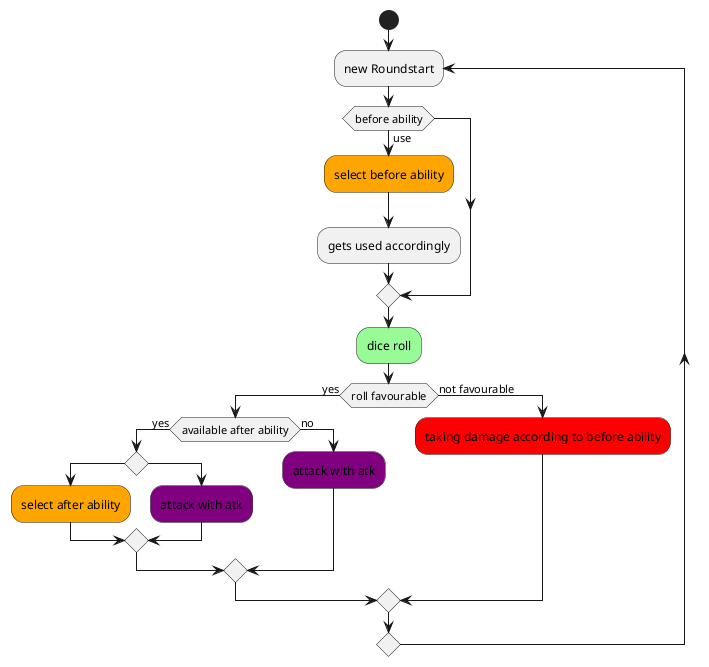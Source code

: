 @startuml
start
repeat :new Roundstart;

  if (before ability) then (use)
    #orange:select before ability;
    :gets used accordingly;
  endif


  #palegreen:dice roll;

  if (roll favourable) then (yes)
    if (available after ability) then (yes)
      if ()
        #orange:select after ability;
      else
        #purple:attack with atk;
      endif
    else (no)
      #purple:attack with atk;
    endif
  else (not favourable)
    #red:taking damage according to before ability;
  endif

repeat while()

@enduml
